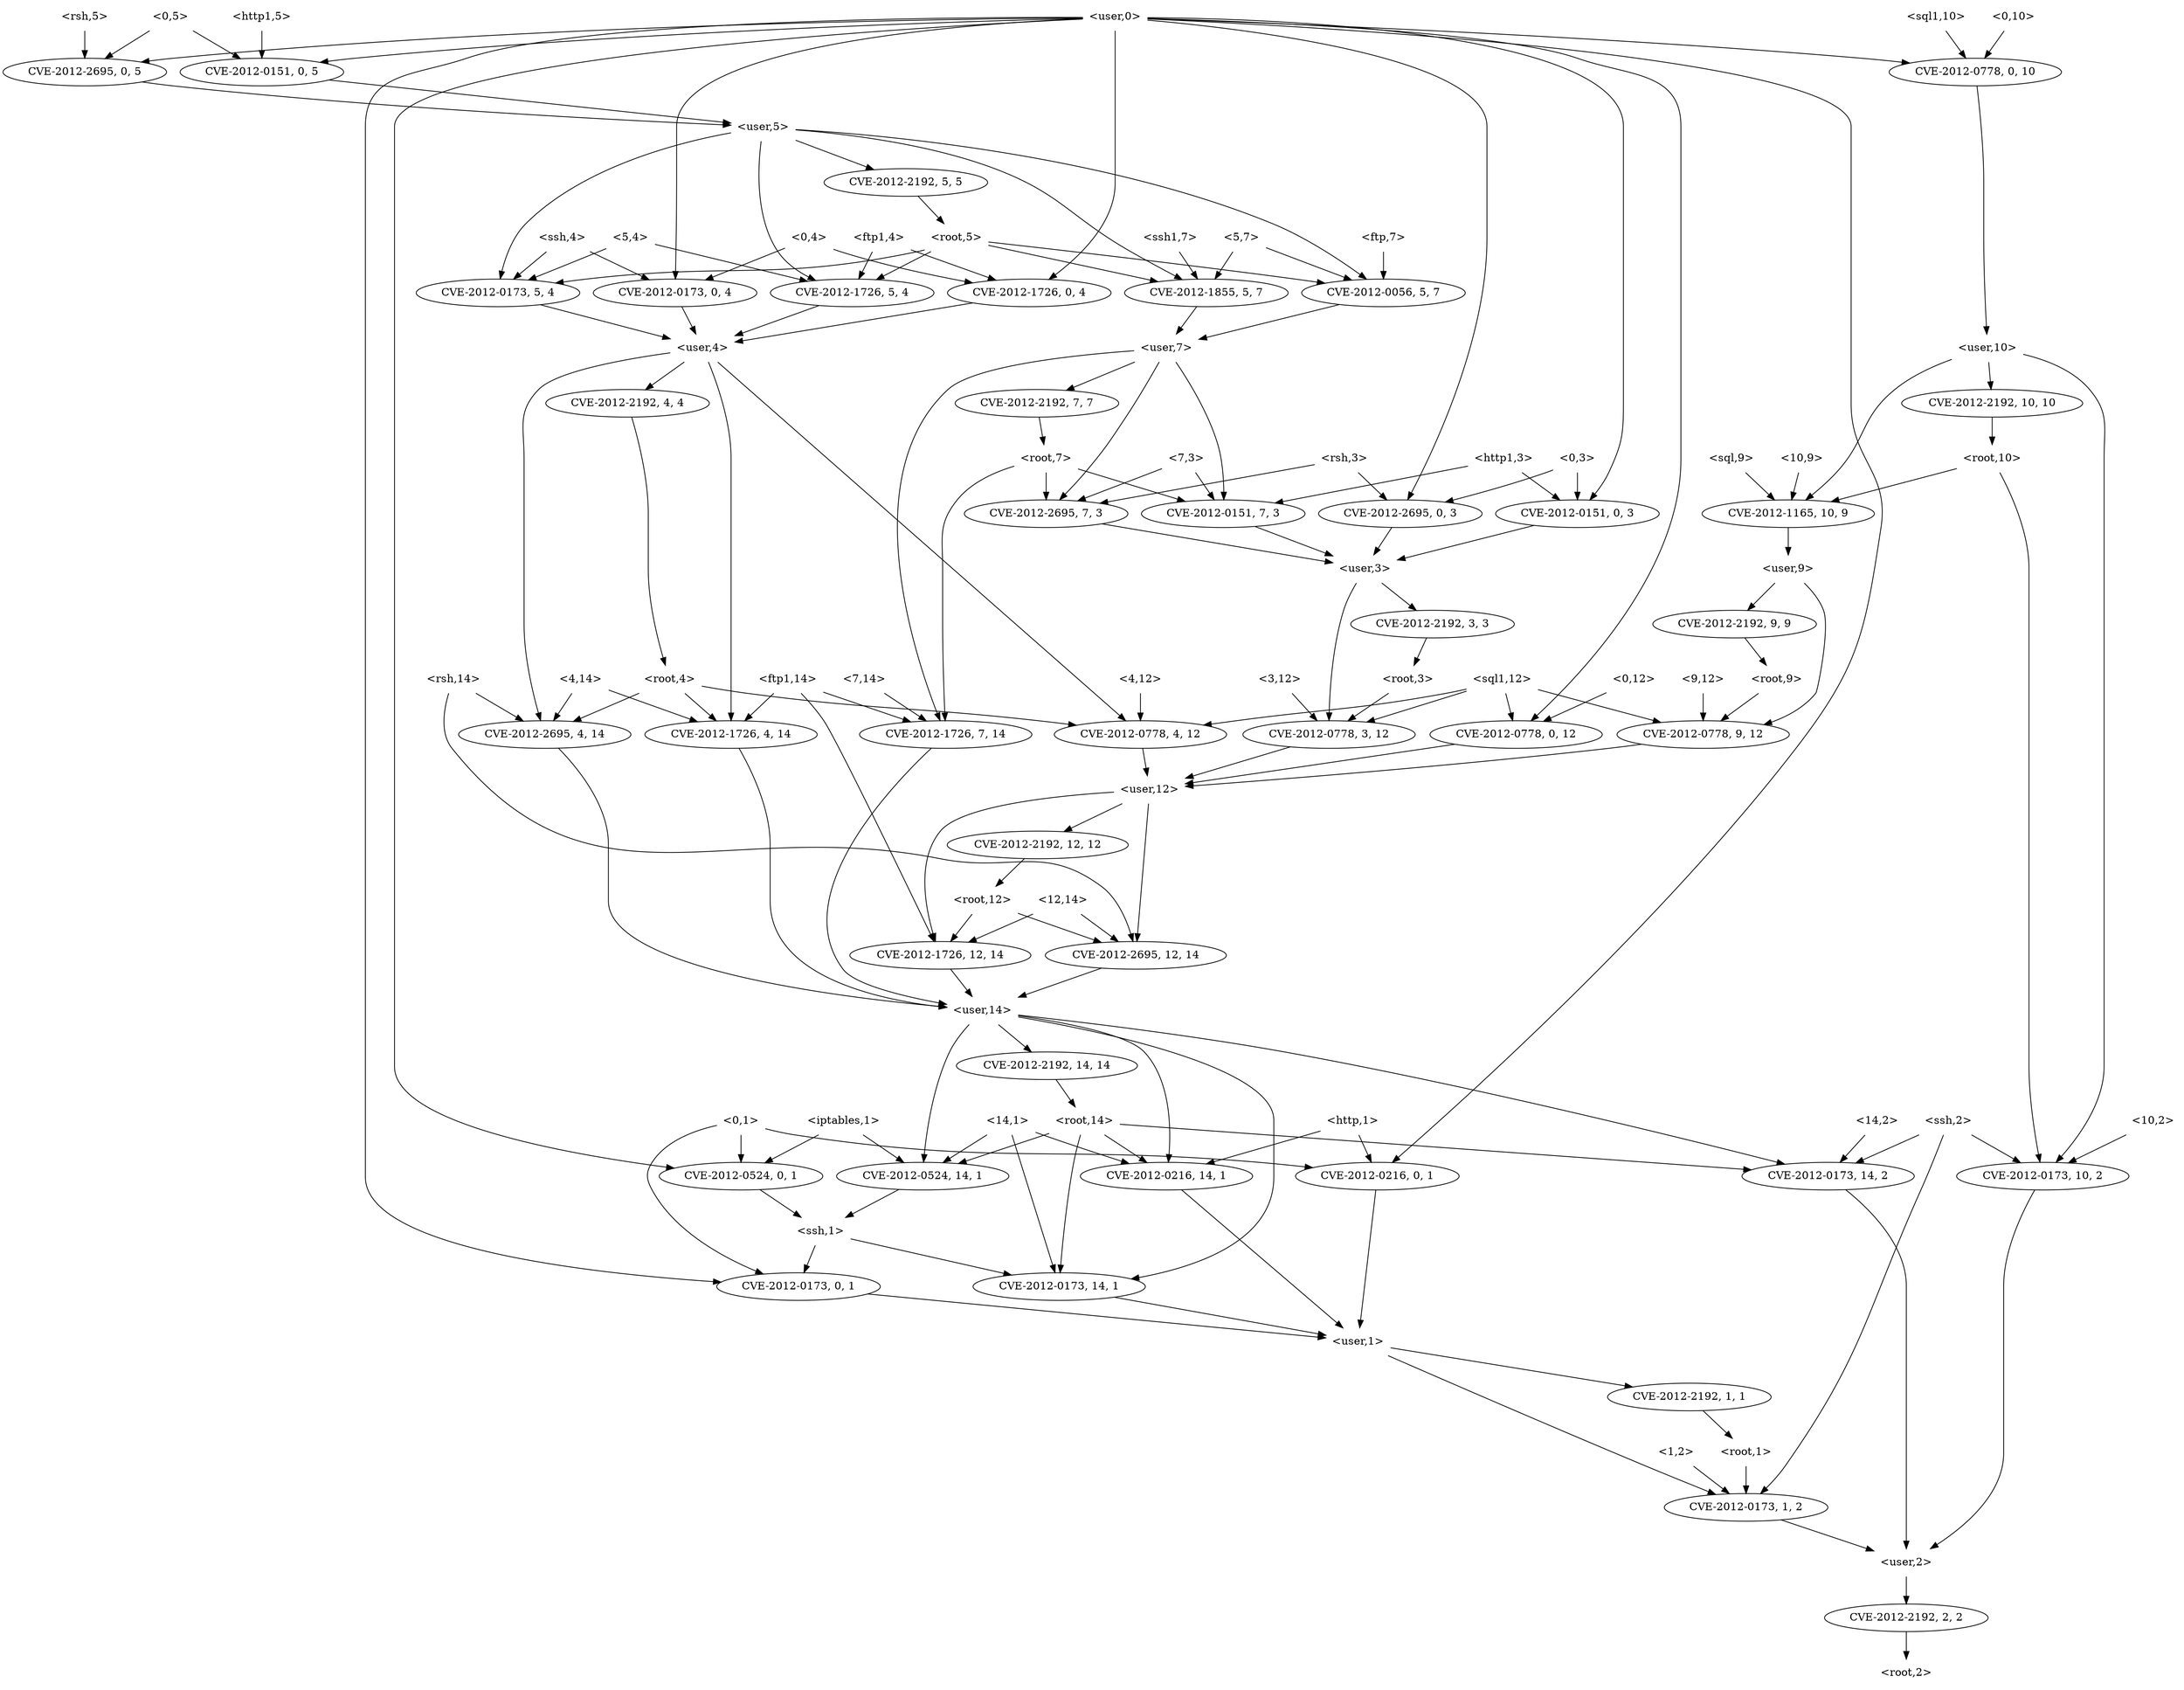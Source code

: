 strict digraph {
	graph [bb="0,0,2014,2196"];
	node [label="\N"];
	"<v_sql1,9,12>"	 [height=0.5,
		label=<CVE-2012-0778, 9, 12>,
		pos="1626,1242",
		width=2.5686];
	"<user,12>"	 [height=0.5,
		pos="1069,1170",
		shape=plaintext,
		width=1.0069];
	"<v_sql1,9,12>" -> "<user,12>"	 [pos="e,1105.3,1174.6 1559.3,1229.5 1547.2,1227.6 1534.8,1225.7 1523,1224 1374.4,1203.1 1197.5,1184.1 1115.3,1175.7"];
	"<v_root,12,12>"	 [height=0.5,
		label=<CVE-2012-2192, 12, 12>,
		pos="944,1098",
		width=2.7013];
	"<user,12>" -> "<v_root,12,12>"	 [pos="e,972.97,1115.2 1038.4,1151.9 1021.4,1142.4 1000.1,1130.4 982.09,1120.3"];
	"<v_ftp1,12,14>"	 [height=0.5,
		label=<CVE-2012-1726, 12, 14>,
		pos="809,954",
		width=2.7013];
	"<user,12>" -> "<v_ftp1,12,14>"	 [pos="e,806.23,972.1 1032.4,1165.1 974.58,1158.3 865.76,1142.2 838,1116 801.68,1081.7 801.57,1018.6 805.06,982.41"];
	"<v_rsh,12,14>"	 [height=0.5,
		label=<CVE-2012-2695, 12, 14>,
		pos="1022,954",
		width=2.7013];
	"<user,12>" -> "<v_rsh,12,14>"	 [pos="e,1026,972.38 1065.4,1151.9 1061.6,1134 1055.5,1105 1050,1080 1042.6,1046.4 1033.9,1007.7 1028.2,982.35"];
	"<sql,9>"	 [height=0.5,
		pos="1546,1602",
		shape=plaintext,
		width=0.8125];
	"<v_sql,10,9>"	 [height=0.5,
		label=<CVE-2012-1165, 10, 9>,
		pos="1669,1530",
		width=2.5686];
	"<sql,9>" -> "<v_sql,10,9>"	 [pos="e,1640.6,1547.1 1575.5,1584.2 1592.3,1574.7 1613.6,1562.6 1631.6,1552.3"];
	"<user,9>"	 [height=0.5,
		pos="1669,1458",
		shape=plaintext,
		width=0.91667];
	"<v_sql,10,9>" -> "<user,9>"	 [pos="e,1669,1476.1 1669,1511.7 1669,1504 1669,1494.7 1669,1486.1"];
	"<v_root,3,3>"	 [height=0.5,
		label=<CVE-2012-2192, 3, 3>,
		pos="1296,1386",
		width=2.4499];
	"<root,3>"	 [height=0.5,
		pos="1296,1314",
		shape=plaintext,
		width=0.89583];
	"<v_root,3,3>" -> "<root,3>"	 [pos="e,1296,1332.1 1296,1367.7 1296,1360 1296,1350.7 1296,1342.1"];
	"<v_sql1,3,12>"	 [height=0.5,
		label=<CVE-2012-0778, 3, 12>,
		pos="1218,1242",
		width=2.5686];
	"<root,3>" -> "<v_sql1,3,12>"	 [pos="e,1236.8,1259.9 1276.7,1295.7 1267,1287 1255.1,1276.3 1244.5,1266.8"];
	"<root,1>"	 [height=0.5,
		pos="1067,306",
		shape=plaintext,
		width=0.89583];
	"<v_ssh,1,2>"	 [height=0.5,
		label=<CVE-2012-0173, 1, 2>,
		pos="1067,234",
		width=2.4499];
	"<root,1>" -> "<v_ssh,1,2>"	 [pos="e,1067,252.1 1067,287.7 1067,279.98 1067,270.71 1067,262.11"];
	"<user,2>"	 [height=0.5,
		pos="1228,162",
		shape=plaintext,
		width=0.91667];
	"<v_ssh,1,2>" -> "<user,2>"	 [pos="e,1194.8,177.42 1102.7,217.46 1127.2,206.81 1159.9,192.63 1185.7,181.41"];
	"<user,9>" -> "<v_sql1,9,12>"	 [pos="e,1629.5,1260.2 1665.6,1439.8 1658.1,1402.8 1640.4,1314.8 1631.4,1270.1"];
	"<v_root,9,9>"	 [height=0.5,
		label=<CVE-2012-2192, 9, 9>,
		pos="1769,1386",
		width=2.4499];
	"<user,9>" -> "<v_root,9,9>"	 [pos="e,1745.5,1403.5 1693.5,1439.9 1706.6,1430.7 1722.9,1419.3 1737,1409.4"];
	"<root,9>"	 [height=0.5,
		pos="1742,1314",
		shape=plaintext,
		width=0.89583];
	"<v_root,9,9>" -> "<root,9>"	 [pos="e,1748.6,1332.1 1762.3,1367.7 1759.3,1359.8 1755.6,1350.3 1752.2,1341.5"];
	"<v_sql1,4,12>"	 [height=0.5,
		label=<CVE-2012-0778, 4, 12>,
		pos="1014,1242",
		width=2.5686];
	"<v_sql1,4,12>" -> "<user,12>"	 [pos="e,1055.4,1188.3 1027.3,1224.1 1033.8,1215.8 1041.8,1205.6 1049.1,1196.4"];
	"<v_root,2,2>"	 [height=0.5,
		label=<CVE-2012-2192, 2, 2>,
		pos="1228,90",
		width=2.4499];
	"<user,2>" -> "<v_root,2,2>"	 [pos="e,1228,108.1 1228,143.7 1228,135.98 1228,126.71 1228,118.11"];
	"<root,9>" -> "<v_sql1,9,12>"	 [pos="e,1652.9,1259.2 1713.6,1295.9 1698,1286.5 1678.5,1274.7 1661.8,1264.6"];
	"<user,1>"	 [height=0.5,
		pos="777,450",
		shape=plaintext,
		width=0.91667];
	"<user,1>" -> "<v_ssh,1,2>"	 [pos="e,1026.9,250.1 792.32,431.87 821.27,400.26 887.02,331.99 953,288 973,274.67 996.89,262.99 1017.6,254.02"];
	"<v_root,1,1>"	 [height=0.5,
		label=<CVE-2012-2192, 1, 1>,
		pos="1022,378",
		width=2.4499];
	"<user,1>" -> "<v_root,1,1>"	 [pos="e,973.02,392.99 810.04,439.56 849.27,428.35 915.4,409.46 963.38,395.75"];
	"<v_root,1,1>" -> "<root,1>"	 [pos="e,1055.9,324.28 1032.9,360.05 1038.1,351.92 1044.5,342 1050.3,332.94"];
	"<http1,3>"	 [height=0.5,
		pos="1090,1602",
		shape=plaintext,
		width=0.97917];
	"<v_http1,0,3>"	 [height=0.5,
		label=<CVE-2012-0151, 0, 3>,
		pos="947,1530",
		width=2.4499];
	"<http1,3>" -> "<v_http1,0,3>"	 [pos="e,979.66,1547 1055,1583.9 1035,1574.1 1009.7,1561.7 988.7,1551.4"];
	"<v_http1,7,3>"	 [height=0.5,
		label=<CVE-2012-0151, 7, 3>,
		pos="1142,1530",
		width=2.4499];
	"<http1,3>" -> "<v_http1,7,3>"	 [pos="e,1129.3,1548.1 1102.9,1583.7 1109,1575.4 1116.5,1565.3 1123.3,1556.1"];
	"<user,3>"	 [height=0.5,
		pos="1142,1458",
		shape=plaintext,
		width=0.91667];
	"<v_http1,0,3>" -> "<user,3>"	 [pos="e,1109,1470.9 988.83,1514 1021.4,1502.3 1066.4,1486.1 1099.2,1474.4"];
	"<v_http1,7,3>" -> "<user,3>"	 [pos="e,1142,1476.1 1142,1511.7 1142,1504 1142,1494.7 1142,1486.1"];
	"<root,14>"	 [height=0.5,
		pos="823,738",
		shape=plaintext,
		width=1];
	"<v_ssh,14,2>"	 [height=0.5,
		label=<CVE-2012-0173, 14, 2>,
		pos="1069,666",
		width=2.5686];
	"<root,14>" -> "<v_ssh,14,2>"	 [pos="e,1018.8,681.29 859.03,726.75 898.41,715.54 962.12,697.41 1009,684.06"];
	"<v_iptables,14,1>"	 [height=0.5,
		label=<CVE-2012-0524, 14, 1>,
		pos="547,666",
		width=2.5686];
	"<root,14>" -> "<v_iptables,14,1>"	 [pos="e,600.88,680.67 786.92,727.85 742.28,716.53 665.5,697.05 610.82,683.19"];
	"<v_http,14,1>"	 [height=0.5,
		label=<CVE-2012-0216, 14, 1>,
		pos="751,666",
		width=2.5686];
	"<root,14>" -> "<v_http,14,1>"	 [pos="e,768.34,683.86 805.2,719.7 796.33,711.07 785.46,700.5 775.78,691.1"];
	"<v_ssh,14,1>"	 [height=0.5,
		label=<CVE-2012-0173, 14, 1>,
		pos="872,522",
		width=2.5686];
	"<root,14>" -> "<v_ssh,14,1>"	 [pos="e,878.97,540.43 853.3,719.8 865.88,710.9 879.12,698.77 886,684 906.28,640.43 893.16,583.09 882.25,549.91"];
	"<v_ssh,14,2>" -> "<user,2>"	 [pos="e,1228,180.05 1109.1,649.73 1156.2,628.88 1228,586.66 1228,523 1228,523 1228,523 1228,305 1228,265 1228,218.65 1228,190.08"];
	"<ssh,1>"	 [height=0.5,
		pos="468,594",
		shape=plaintext,
		width=0.84028];
	"<v_iptables,14,1>" -> "<ssh,1>"	 [pos="e,487.22,612.03 527.88,648.05 517.95,639.26 505.67,628.38 494.82,618.76"];
	"<v_http,14,1>" -> "<user,1>"	 [pos="e,774.67,468.18 752.97,647.6 756.34,618.06 763.47,556.23 770,504 771.05,495.58 772.25,486.42 773.35,478.11"];
	"<v_ssh,14,1>" -> "<user,1>"	 [pos="e,800.34,468.2 849.49,504.41 837.22,495.37 821.84,484.04 808.41,474.14"];
	"<ssh1,7>"	 [height=0.5,
		pos="1374,1890",
		shape=plaintext,
		width=0.94444];
	"<v_ssh1,5,7>"	 [height=0.5,
		label=<CVE-2012-1855, 5, 7>,
		pos="1372,1818",
		width=2.4499];
	"<ssh1,7>" -> "<v_ssh1,5,7>"	 [pos="e,1372.5,1836.1 1373.5,1871.7 1373.3,1864 1373,1854.7 1372.8,1846.1"];
	"<user,7>"	 [height=0.5,
		pos="1222,1746",
		shape=plaintext,
		width=0.91667];
	"<v_ssh1,5,7>" -> "<user,7>"	 [pos="e,1255,1762.4 1338.3,1801.3 1316.5,1791.1 1287.8,1777.7 1264.4,1766.8"];
	"<4,12>"	 [height=0.5,
		pos="1014,1314",
		shape=plaintext,
		width=0.78472];
	"<4,12>" -> "<v_sql1,4,12>"	 [pos="e,1014,1260.1 1014,1295.7 1014,1288 1014,1278.7 1014,1270.1"];
	"<rsh,3>"	 [height=0.5,
		pos="968,1602",
		shape=plaintext,
		width=0.81944];
	"<v_rsh,7,3>"	 [height=0.5,
		label=<CVE-2012-2695, 7, 3>,
		pos="1337,1530",
		width=2.4499];
	"<rsh,3>" -> "<v_rsh,7,3>"	 [pos="e,1272.6,1542.4 997.56,1594.2 1011.9,1591 1029.3,1587.2 1045,1584 1085.6,1575.8 1190.3,1557 1262.6,1544.2"];
	"<v_rsh,0,3>"	 [height=0.5,
		label=<CVE-2012-2695, 0, 3>,
		pos="752,1530",
		width=2.4499];
	"<rsh,3>" -> "<v_rsh,0,3>"	 [pos="e,803.66,1544.7 938.34,1587.6 935.21,1586.4 932.05,1585.1 929,1584 891.17,1570.1 847.85,1557.1 813.54,1547.5"];
	"<v_rsh,7,3>" -> "<user,3>"	 [pos="e,1175,1470.9 1295.2,1514 1262.6,1502.3 1217.6,1486.1 1184.8,1474.4"];
	"<v_rsh,0,3>" -> "<user,3>"	 [pos="e,1108.6,1465 815.96,1517.5 895.72,1503.2 1029.9,1479.1 1098.6,1466.8"];
	"<sql1,10>"	 [height=0.5,
		pos="1593,2178",
		shape=plaintext,
		width=1.0069];
	"<v_sql1,0,10>"	 [height=0.5,
		label=<CVE-2012-0778, 0, 10>,
		pos="1635,2106",
		width=2.5686];
	"<sql1,10>" -> "<v_sql1,0,10>"	 [pos="e,1624.7,2124.1 1603.4,2159.7 1608.3,2151.6 1614.2,2141.7 1619.6,2132.7"];
	"<user,10>"	 [height=0.5,
		pos="1741,1746",
		shape=plaintext,
		width=1.0069];
	"<v_sql1,0,10>" -> "<user,10>"	 [pos="e,1736.3,1764.3 1653,2088.1 1677.4,2063.2 1718,2014.1 1718,1963 1718,1963 1718,1963 1718,1889 1718,1848.7 1727.1,1802.8 1733.9,1774.3"];
	"<v_root,5,5>"	 [height=0.5,
		label=<CVE-2012-2192, 5, 5>,
		pos="1142,1962",
		width=2.4499];
	"<root,5>"	 [height=0.5,
		pos="1098,1890",
		shape=plaintext,
		width=0.89583];
	"<v_root,5,5>" -> "<root,5>"	 [pos="e,1108.9,1908.3 1131.3,1944.1 1126.2,1935.9 1120,1926 1114.3,1916.9"];
	"<root,5>" -> "<v_ssh1,5,7>"	 [pos="e,1307.9,1830.5 1130.5,1874.9 1133.3,1873.9 1136.2,1872.9 1139,1872 1191.3,1855.3 1251.8,1841.7 1298,1832.5"];
	"<v_ftp1,5,4>"	 [height=0.5,
		label=<CVE-2012-1726, 5, 4>,
		pos="677,1818",
		width=2.4499];
	"<root,5>" -> "<v_ftp1,5,4>"	 [pos="e,741.56,1830.3 1065.4,1883.8 1007.2,1874.4 881.18,1853.9 775,1836 767.4,1834.7 759.47,1833.4 751.55,1832"];
	"<v_ftp,5,7>"	 [height=0.5,
		label=<CVE-2012-0056, 5, 7>,
		pos="1177,1818",
		width=2.4499];
	"<root,5>" -> "<v_ftp,5,7>"	 [pos="e,1158.2,1835.6 1117.5,1871.7 1127.5,1862.8 1139.8,1851.9 1150.7,1842.3"];
	"<v_ssh,5,4>"	 [height=0.5,
		label=<CVE-2012-0173, 5, 4>,
		pos="872,1818",
		width=2.4499];
	"<root,5>" -> "<v_ssh,5,4>"	 [pos="e,918.44,1833.4 1065.6,1879 1029.8,1867.9 971.55,1849.8 928.27,1836.4"];
	"<5,4>"	 [height=0.5,
		pos="842,1890",
		shape=plaintext,
		width=0.75];
	"<5,4>" -> "<v_ftp1,5,4>"	 [pos="e,713.56,1834.5 814.75,1877.4 789.81,1866.9 752.4,1851 722.85,1838.5"];
	"<5,4>" -> "<v_ssh,5,4>"	 [pos="e,864.67,1836.1 849.42,1871.7 852.79,1863.8 856.87,1854.3 860.62,1845.5"];
	"<user,4>"	 [height=0.5,
		pos="506,1746",
		shape=plaintext,
		width=0.91667];
	"<v_ftp1,5,4>" -> "<user,4>"	 [pos="e,539.11,1760.6 639.47,1801.6 612.65,1790.7 576.51,1775.9 548.61,1764.4"];
	"<v_ssh,5,4>" -> "<user,4>"	 [pos="e,539.28,1753.4 809.91,1805.1 735.77,1790.9 613.69,1767.6 549.13,1755.2"];
	"<user,10>" -> "<v_sql,10,9>"	 [pos="e,1669.3,1548.3 1723.4,1727.9 1714.4,1718.2 1704.1,1705.4 1698,1692 1677.9,1648.2 1671.7,1591.6 1669.8,1558.6"];
	"<v_ssh,10,2>"	 [height=0.5,
		label=<CVE-2012-0173, 10, 2>,
		pos="1885,666",
		width=2.5686];
	"<user,10>" -> "<v_ssh,10,2>"	 [pos="e,1893.9,683.96 1777.3,1743.9 1815.9,1740.6 1875.9,1729.4 1910,1692 1937.2,1662.1 1929,1643.4 1929,1603 1929,1603 1929,1603 1929\
,809 1929,766.98 1911.2,720.98 1898.2,693.05"];
	"<v_root,10,10>"	 [height=0.5,
		label=<CVE-2012-2192, 10, 10>,
		pos="1804,1674",
		width=2.7013];
	"<user,10>" -> "<v_root,10,10>"	 [pos="e,1788.6,1692.1 1756.6,1727.7 1764.2,1719.2 1773.5,1708.9 1781.9,1699.6"];
	"<v_ssh,10,2>" -> "<user,2>"	 [pos="e,1261,168.77 1798.1,659.82 1709.8,649.3 1586,617.68 1586,523 1586,523 1586,523 1586,305 1586,237.91 1366,188.74 1270.9,170.63"];
	"<root,10>"	 [height=0.5,
		pos="1804,1602",
		shape=plaintext,
		width=1];
	"<v_root,10,10>" -> "<root,10>"	 [pos="e,1804,1620.1 1804,1655.7 1804,1648 1804,1638.7 1804,1630.1"];
	"<root,2>"	 [height=0.5,
		pos="1228,18",
		shape=plaintext,
		width=0.89583];
	"<user,0>"	 [height=0.5,
		pos="950,2178",
		shape=plaintext,
		width=0.91667];
	"<v_ssh,0,4>"	 [height=0.5,
		label=<CVE-2012-0173, 0, 4>,
		pos="482,1818",
		width=2.4499];
	"<user,0>" -> "<v_ssh,0,4>"	 [pos="e,494.02,1836 916.8,2172.8 819.19,2159.5 540,2114.6 540,2035 540,2035 540,2035 540,1961 540,1917.7 516.6,1872.1 499.52,1844.6"];
	"<v_sql1,0,12>"	 [height=0.5,
		label=<CVE-2012-0778, 0, 12>,
		pos="1422,1242",
		width=2.5686];
	"<user,0>" -> "<v_sql1,0,12>"	 [pos="e,1428.9,1260.4 978.3,2159.8 1011.7,2140.2 1069.2,2108.2 1122,2088 1181.6,2065.2 1202.1,2076.6 1261,2052 1318.8,2027.9 1335.8,2022.2\
 1382,1980 1465.9,1903.2 1488,1860.8 1488,1747 1488,1747 1488,1747 1488,1673 1488,1504.1 1478,1460.6 1440,1296 1438,1287.4 1435.2\
,1278.2 1432.3,1269.9"];
	"<v_http1,0,5>"	 [height=0.5,
		label=<CVE-2012-0151, 0, 5>,
		pos="1414,2106",
		width=2.4499];
	"<user,0>" -> "<v_http1,0,5>"	 [pos="e,1349.7,2118.4 983.35,2172.5 1047.7,2163.7 1193.6,2143.5 1316,2124 1323.7,2122.8 1331.7,2121.5 1339.7,2120.1"];
	"<v_ftp1,0,4>"	 [height=0.5,
		label=<CVE-2012-1726, 0, 4>,
		pos="287,1818",
		width=2.4499];
	"<user,0>" -> "<v_ftp1,0,4>"	 [pos="e,294.08,1836.2 916.68,2176.7 786.85,2174.5 322,2158.1 322,2035 322,2035 322,2035 322,1961 322,1919.8 307.97,1873.9 297.67,1845.7"];
	"<v_iptables,0,1>"	 [height=0.5,
		label=<CVE-2012-0524, 0, 1>,
		pos="348,666",
		width=2.4499];
	"<user,0>" -> "<v_iptables,0,1>"	 [pos="e,301.96,681.46 916.64,2175.5 808.43,2170.4 468.03,2152.5 362,2124 271.57,2099.7 171,2128.7 171,2035 171,2035 171,2035 171,809 171\
,745.77 240.58,706 292.49,685.14"];
	"<v_rsh,0,5>"	 [height=0.5,
		label=<CVE-2012-2695, 0, 5>,
		pos="1219,2106",
		width=2.4499];
	"<user,0>" -> "<v_rsh,0,5>"	 [pos="e,1166.9,2120.6 983.25,2168.3 1026.5,2157.1 1103,2137.2 1157.1,2123.1"];
	"<user,0>" -> "<v_sql1,0,10>"	 [pos="e,1562.9,2117.4 983.25,2174.4 1070.1,2167.3 1311.1,2147.1 1511,2124 1524.5,2122.4 1538.9,2120.6 1552.9,2118.8"];
	"<user,0>" -> "<v_http1,0,3>"	 [pos="e,971.59,1547.4 966.49,2159.8 988.84,2134.5 1026,2085.1 1026,2035 1026,2035 1026,2035 1026,1673 1026,1632.5 1026.5,1619 1006,1584\
 999.3,1572.6 989.3,1562.2 979.42,1553.8"];
	"<v_http,0,1>"	 [height=0.5,
		label=<CVE-2012-0216, 0, 1>,
		pos="116,666",
		width=2.4499];
	"<user,0>" -> "<v_http,0,1>"	 [pos="e,99.458,683.73 916.8,2177.3 763.57,2178.2 129.32,2178.8 62,2124 30.235,2098.1 38,2076 38,2035 38,2035 38,2035 38,809 38,763.12 \
69.671,718.05 92.65,691.39"];
	"<user,0>" -> "<v_rsh,0,3>"	 [pos="e,772.87,1547.7 950,2160 950,2133.3 950,2080.1 950,2035 950,2035 950,2035 950,1961 950,1888.9 992.99,1867.9 969,1800 931.15,1692.8\
 830.48,1596.9 780.69,1554.4"];
	"<v_ssh,0,1>"	 [height=0.5,
		label=<CVE-2012-0173, 0, 1>,
		pos="311,522",
		width=2.4499];
	"<user,0>" -> "<v_ssh,0,1>"	 [pos="e,225.19,526.53 916.71,2177.3 788.19,2177.9 324.76,2176.4 189,2124 129.36,2101 76,2098.9 76,2035 76,2035 76,2035 76,1169 76,1068.1\
 0,1055.9 0,955 0,955 0,955 0,665 0,569.17 123.69,537.74 215.06,527.59"];
	"<v_ssh,0,4>" -> "<user,4>"	 [pos="e,500.14,1764.1 487.93,1799.7 490.61,1791.9 493.83,1782.5 496.8,1773.8"];
	"<v_sql1,0,12>" -> "<user,12>"	 [pos="e,1105.3,1178.2 1359.7,1228.6 1289.8,1214.8 1177.9,1192.6 1115.3,1180.2"];
	"<user,5>"	 [height=0.5,
		pos="1219,2034",
		shape=plaintext,
		width=0.91667];
	"<v_http1,0,5>" -> "<user,5>"	 [pos="e,1252,2046.9 1372.2,2090 1339.6,2078.3 1294.6,2062.1 1261.8,2050.4"];
	"<v_ftp1,0,4>" -> "<user,4>"	 [pos="e,472.81,1757.6 332.38,1802.5 370.79,1790.2 425.46,1772.7 463.14,1760.7"];
	"<v_iptables,0,1>" -> "<ssh,1>"	 [pos="e,438.64,612.12 375.83,648.76 391.87,639.41 412.26,627.52 429.78,617.29"];
	"<v_rsh,0,5>" -> "<user,5>"	 [pos="e,1219,2052.1 1219,2087.7 1219,2080 1219,2070.7 1219,2062.1"];
	"<v_http,0,1>" -> "<user,1>"	 [pos="e,743.75,452.4 120.75,647.96 131.21,613.93 159.76,537.92 214,504 257.72,476.65 608.97,458.49 733.46,452.86"];
	"<v_ssh,0,1>" -> "<user,1>"	 [pos="e,743.96,455.96 379.76,510.67 477.16,496.04 652.48,469.7 733.62,457.52"];
	"<root,12>"	 [height=0.5,
		pos="944,1026",
		shape=plaintext,
		width=1];
	"<root,12>" -> "<v_ftp1,12,14>"	 [pos="e,840.29,971.23 910.98,1007.9 892.38,998.23 869,986.11 849.33,975.91"];
	"<root,12>" -> "<v_rsh,12,14>"	 [pos="e,1003.2,971.86 963.28,1007.7 972.99,998.99 984.91,988.29 995.46,978.82"];
	"<user,14>"	 [height=0.5,
		pos="757,882",
		shape=plaintext,
		width=1.0069];
	"<v_ftp1,12,14>" -> "<user,14>"	 [pos="e,769.83,900.28 796.41,936.05 790.24,927.75 782.69,917.58 775.85,908.38"];
	"<v_rsh,12,14>" -> "<user,14>"	 [pos="e,793.63,892.67 968.69,938.92 920.25,926.12 849.51,907.44 803.37,895.25"];
	"<0,10>"	 [height=0.5,
		pos="1676,2178",
		shape=plaintext,
		width=0.78472];
	"<0,10>" -> "<v_sql1,0,10>"	 [pos="e,1645,2124.1 1665.9,2159.7 1661.1,2151.6 1655.4,2141.9 1650.2,2133"];
	"<ssh,1>" -> "<v_ssh,14,1>"	 [pos="e,805.4,534.54 498.37,587.74 560.89,576.91 705.67,551.82 795.53,536.25"];
	"<ssh,1>" -> "<v_ssh,0,1>"	 [pos="e,346.11,538.65 437.73,579.5 414.4,569.1 381.78,554.56 355.49,542.83"];
	"<v_root,12,12>" -> "<root,12>"	 [pos="e,944,1044.1 944,1079.7 944,1072 944,1062.7 944,1054.1"];
	"<user,14>" -> "<v_ssh,14,2>"	 [pos="e,1056.4,684.02 793.35,879.53 837.18,876.09 911.27,864.81 962,828 1008.1,794.55 999.06,767.16 1031,720 1037.2,710.86 1044.2,700.99\
 1050.5,692.28"];
	"<user,14>" -> "<v_iptables,14,1>"	 [pos="e,555.62,684.2 731.11,863.97 698.63,841.75 642.4,800.45 603,756 585.91,736.72 570.64,711.64 560.38,693.02"];
	"<user,14>" -> "<v_http,14,1>"	 [pos="e,741.47,684.26 739.27,863.6 730.76,854 721.47,841.34 717,828 701.54,781.85 721.72,725.82 736.94,693.5"];
	"<user,14>" -> "<v_ssh,14,1>"	 [pos="e,888.12,539.81 793.56,880.09 832.8,877.06 894.19,866.03 929,828 956.31,798.16 948,779.45 948,739 948,739 948,739 948,665 948,619.39\
 917.14,574.25 894.75,547.5"];
	"<v_root,14,14>"	 [height=0.5,
		label=<CVE-2012-2192, 14, 14>,
		pos="823,810",
		width=2.7013];
	"<user,14>" -> "<v_root,14,14>"	 [pos="e,806.87,828.1 773.31,863.7 781.31,855.22 791.07,844.86 799.82,835.58"];
	"<v_sql1,3,12>" -> "<user,12>"	 [pos="e,1105.3,1188 1184.2,1225.1 1163.6,1215.4 1137,1203 1114.6,1192.4"];
	"<0,1>"	 [height=0.5,
		pos="116,738",
		shape=plaintext,
		width=0.75];
	"<0,1>" -> "<v_http,0,1>"	 [pos="e,116,684.1 116,719.7 116,711.98 116,702.71 116,694.11"];
	"<0,1>" -> "<v_iptables,0,1>"	 [pos="e,293.53,680.22 143.17,725.19 147.75,723.36 152.48,721.56 157,720 198.66,705.64 246.44,692.39 283.78,682.72"];
	"<0,1>" -> "<v_ssh,0,1>"	 [pos="e,304.21,540.02 143.41,724.02 168.09,711.98 202.1,694.4 213,684 254.37,644.52 284.92,583.92 300.15,549.43"];
	"<http,1>"	 [height=0.5,
		pos="473,738",
		shape=plaintext,
		width=0.89583];
	"<http,1>" -> "<v_http,0,1>"	 [pos="e,187.52,676.63 440.69,725.86 433.9,723.74 426.76,721.66 420,720 345.47,701.64 259.14,687.23 197.57,678.1"];
	"<http,1>" -> "<v_http,14,1>"	 [pos="e,696.85,680.63 505.43,728.83 549.75,717.67 630.19,697.42 686.91,683.14"];
	"<v_ftp1,7,14>"	 [height=0.5,
		label=<CVE-2012-1726, 7, 14>,
		pos="810,1242",
		width=2.5686];
	"<v_ftp1,7,14>" -> "<user,14>"	 [pos="e,734.17,900.05 780.46,1224.9 743.22,1202.1 684,1156.8 684,1099 684,1099 684,1099 684,1025 684,984.55 683.52,971.45 703,936 708.92\
,925.23 717.73,915.25 726.52,906.92"];
	"<5,7>"	 [height=0.5,
		pos="1295,1890",
		shape=plaintext,
		width=0.75];
	"<5,7>" -> "<v_ssh1,5,7>"	 [pos="e,1353.7,1835.6 1314,1871.7 1323.7,1862.9 1335.6,1852.1 1346,1842.6"];
	"<5,7>" -> "<v_ftp,5,7>"	 [pos="e,1204.4,1835.2 1267.9,1872.9 1251.7,1863.3 1230.9,1851 1213.2,1840.5"];
	"<v_ftp,5,7>" -> "<user,7>"	 [pos="e,1210.9,1764.3 1187.9,1800.1 1193.1,1791.9 1199.5,1782 1205.3,1772.9"];
	"<14,2>"	 [height=0.5,
		pos="1069,738",
		shape=plaintext,
		width=0.78472];
	"<14,2>" -> "<v_ssh,14,2>"	 [pos="e,1069,684.1 1069,719.7 1069,711.98 1069,702.71 1069,694.11"];
	"<iptables,1>"	 [height=0.5,
		pos="368,738",
		shape=plaintext,
		width=1.1944];
	"<iptables,1>" -> "<v_iptables,0,1>"	 [pos="e,352.89,684.1 363.06,719.7 360.83,711.9 358.15,702.51 355.67,693.83"];
	"<iptables,1>" -> "<v_iptables,14,1>"	 [pos="e,507.73,682.36 411.33,720.05 437.62,709.78 471.22,696.64 498.41,686"];
	"<user,3>" -> "<v_sql1,3,12>"	 [pos="e,1202.7,1260 1143.6,1439.8 1147,1409.5 1156.4,1345.3 1179,1296 1183.5,1286.2 1190,1276.4 1196.4,1268"];
	"<user,3>" -> "<v_root,3,3>"	 [pos="e,1261.7,1402.6 1175,1442 1197.7,1431.7 1228,1417.9 1252.6,1406.7"];
	"<7,14>"	 [height=0.5,
		pos="758,1314",
		shape=plaintext,
		width=0.78472];
	"<7,14>" -> "<v_ftp1,7,14>"	 [pos="e,797.29,1260.1 770.85,1295.7 777.03,1287.4 784.54,1277.3 791.32,1268.1"];
	"<v_root,14,14>" -> "<root,14>"	 [pos="e,823,756.1 823,791.7 823,783.98 823,774.71 823,766.11"];
	"<10,2>"	 [height=0.5,
		pos="1986,738",
		shape=plaintext,
		width=0.78472];
	"<10,2>" -> "<v_ssh,10,2>"	 [pos="e,1908.8,683.47 1961.3,719.88 1948,710.69 1931.6,699.26 1917.3,689.38"];
	"<user,7>" -> "<v_rsh,7,3>"	 [pos="e,1347.8,1548.3 1255.3,1743.3 1289.7,1739.6 1341.9,1727.9 1367,1692 1395.4,1651.3 1371.1,1591.2 1352.8,1557.1"];
	"<user,7>" -> "<v_ftp1,7,14>"	 [pos="e,809.59,1260.1 1188.8,1745.5 1087.6,1745.2 782.32,1728.5 655,1548 645.78,1534.9 649.81,1527.1 655,1512 687.89,1416.1 754.23,1424.8\
 795,1332 803.6,1312.4 807.29,1288.4 808.87,1270.3"];
	"<v_root,7,7>"	 [height=0.5,
		label=<CVE-2012-2192, 7, 7>,
		pos="1270,1674",
		width=2.4499];
	"<user,7>" -> "<v_root,7,7>"	 [pos="e,1258.3,1692.1 1233.9,1727.7 1239.5,1719.5 1246.4,1709.5 1252.6,1700.4"];
	"<user,7>" -> "<v_http1,7,3>"	 [pos="e,1142.3,1548.4 1201.4,1727.9 1191.4,1718.3 1179.9,1705.6 1173,1692 1151.2,1648.9 1144.7,1592.1 1142.8,1558.8"];
	"<9,12>"	 [height=0.5,
		pos="1596,1314",
		shape=plaintext,
		width=0.78472];
	"<9,12>" -> "<v_sql1,9,12>"	 [pos="e,1618.7,1260.1 1603.4,1295.7 1606.8,1287.8 1610.9,1278.3 1614.6,1269.5"];
	"<root,4>"	 [height=0.5,
		pos="455,1314",
		shape=plaintext,
		width=0.89583];
	"<root,4>" -> "<v_sql1,4,12>"	 [pos="e,947.61,1254.6 487.43,1306.1 504.25,1302.7 525.16,1298.7 544,1296 706.22,1272.6 748.5,1281.4 911,1260 919.62,1258.9 928.62,1257.6\
 937.56,1256.2"];
	"<v_ftp1,4,14>"	 [height=0.5,
		label=<CVE-2012-1726, 4, 14>,
		pos="321,1242",
		width=2.5686];
	"<root,4>" -> "<v_ftp1,4,14>"	 [pos="e,351.76,1259.1 422.56,1296.1 403.97,1286.3 380.5,1274.1 360.8,1263.8"];
	"<v_rsh,4,14>"	 [height=0.5,
		label=<CVE-2012-2695, 4, 14>,
		pos="525,1242",
		width=2.5686];
	"<root,4>" -> "<v_rsh,4,14>"	 [pos="e,507.9,1260.1 472.3,1295.7 480.86,1287.1 491.34,1276.7 500.7,1267.3"];
	"<v_ftp1,4,14>" -> "<user,14>"	 [pos="e,720.52,882.37 344.34,1224.4 375,1200.5 425,1153.2 425,1099 425,1099 425,1099 425,1025 425,902.31 619.03,884.22 710.43,882.5"];
	"<v_rsh,4,14>" -> "<user,14>"	 [pos="e,720.37,892.4 533.5,1224 545.77,1197.8 567,1145.8 567,1099 567,1099 567,1099 567,1025 567,953.52 654.35,913.69 710.6,895.45"];
	"<14,1>"	 [height=0.5,
		pos="641,738",
		shape=plaintext,
		width=0.78472];
	"<14,1>" -> "<v_http,14,1>"	 [pos="e,725.13,683.47 667.91,719.88 682.48,710.61 700.64,699.05 716.27,689.1"];
	"<14,1>" -> "<v_iptables,14,1>"	 [pos="e,569.32,683.62 617.76,719.7 605.63,710.66 590.64,699.5 577.58,689.77"];
	"<14,1>" -> "<v_ssh,14,1>"	 [pos="e,875.51,540.05 669.46,733.81 721.3,727.39 827.98,711.16 852,684 884.64,647.1 882.01,585.47 877.08,550.12"];
	"<ssh,4>"	 [height=0.5,
		pos="760,1890",
		shape=plaintext,
		width=0.84028];
	"<ssh,4>" -> "<v_ssh,0,4>"	 [pos="e,535.26,1832.4 729.72,1881.4 685.62,1870.3 602.71,1849.4 545.01,1834.9"];
	"<ssh,4>" -> "<v_ssh,5,4>"	 [pos="e,846.04,1835.2 787.4,1871.9 802.48,1862.5 821.34,1850.7 837.43,1840.6"];
	"<root,7>"	 [height=0.5,
		pos="1306,1602",
		shape=plaintext,
		width=0.89583];
	"<v_root,7,7>" -> "<root,7>"	 [pos="e,1297.1,1620.3 1278.7,1656.1 1282.9,1648 1287.9,1638.2 1292.5,1629.2"];
	"<root,7>" -> "<v_rsh,7,3>"	 [pos="e,1329.4,1548.1 1313.7,1583.7 1317.2,1575.7 1321.5,1566.1 1325.4,1557.3"];
	"<root,7>" -> "<v_ftp1,7,14>"	 [pos="e,837.98,1259.3 1338.3,1597.6 1368.8,1592.5 1412.8,1579.7 1434,1548 1442.9,1534.7 1443,1525.2 1434,1512 1403.2,1466.8 1025.6,1355\
 976,1332 930.56,1311 880.1,1283.3 846.87,1264.4"];
	"<root,7>" -> "<v_http1,7,3>"	 [pos="e,1178.3,1546.5 1273.6,1587.2 1249,1576.7 1215,1562.2 1187.7,1550.5"];
	"<v_root,2,2>" -> "<root,2>"	 [pos="e,1228,36.104 1228,71.697 1228,63.983 1228,54.712 1228,46.112"];
	"<10,9>"	 [height=0.5,
		pos="1622,1602",
		shape=plaintext,
		width=0.78472];
	"<10,9>" -> "<v_sql,10,9>"	 [pos="e,1657.5,1548.1 1633.6,1583.7 1639.1,1575.5 1645.8,1565.5 1651.9,1556.4"];
	"<user,4>" -> "<v_sql1,4,12>"	 [pos="e,991.49,1259.5 515.97,1727.7 543.52,1680.2 620.94,1548.7 655,1512 668.83,1497.1 898.98,1327.5 983.33,1265.5"];
	"<user,4>" -> "<v_ftp1,4,14>"	 [pos="e,315.33,1260.3 472.72,1738.8 412.81,1725.5 293,1688.3 293,1603 293,1603 293,1603 293,1385 293,1344.3 304.23,1298.2 312.46,1269.9"];
	"<user,4>" -> "<v_rsh,4,14>"	 [pos="e,525,1260 509.84,1727.6 515.4,1700.9 525,1648.3 525,1603 525,1603 525,1603 525,1385 525,1345 525,1298.7 525,1270.1"];
	"<v_root,4,4>"	 [height=0.5,
		label=<CVE-2012-2192, 4, 4>,
		pos="409,1458",
		width=2.4499];
	"<user,4>" -> "<v_root,4,4>"	 [pos="e,414.87,1476.3 500.22,1728 483.99,1680.1 437.85,1544.1 418.12,1485.9"];
	"<0,3>"	 [height=0.5,
		pos="893,1602",
		shape=plaintext,
		width=0.75];
	"<0,3>" -> "<v_http1,0,3>"	 [pos="e,933.81,1548.1 906.35,1583.7 912.76,1575.4 920.56,1565.3 927.61,1556.1"];
	"<0,3>" -> "<v_rsh,0,3>"	 [pos="e,784.04,1546.9 865.81,1587.5 845.18,1577.3 816.48,1563 793.06,1551.4"];
	"<root,10>" -> "<v_sql,10,9>"	 [pos="e,1699.8,1547 1771,1583.9 1752.2,1574.2 1728.7,1561.9 1708.9,1551.7"];
	"<root,10>" -> "<v_ssh,10,2>"	 [pos="e,1885,684.05 1821.6,1584 1845.4,1559 1885,1509.8 1885,1459 1885,1459 1885,1459 1885,809 1885,769 1885,722.65 1885,694.08"];
	"<rsh,14>"	 [height=0.5,
		pos="587,1314",
		shape=plaintext,
		width=0.92361];
	"<rsh,14>" -> "<v_rsh,4,14>"	 [pos="e,540.15,1260.1 571.67,1295.7 564.24,1287.3 555.18,1277.1 547.02,1267.9"];
	"<rsh,14>" -> "<v_rsh,12,14>"	 [pos="e,1020.4,972.09 600.12,1295.8 634.22,1252.3 730.52,1137.5 838,1080 898.84,1047.5 937.35,1089.7 989,1044 1006.8,1028.3 1015,1002 \
1018.8,982.12"];
	"<user,5>" -> "<v_ssh1,5,7>"	 [pos="e,1391.9,1836 1252,2023.3 1298.6,2007.6 1381.8,1971.9 1417,1908 1424.7,1894 1422.5,1887 1417,1872 1413.2,1861.5 1406.2,1851.7 1398.9\
,1843.4"];
	"<user,5>" -> "<v_ftp1,5,4>"	 [pos="e,680.68,1836.1 1185.9,2034 1099.1,2034.7 862.09,2025.2 720,1908 700.84,1892.2 689.6,1865.8 683.45,1845.9"];
	"<user,5>" -> "<v_ftp,5,7>"	 [pos="e,1191.9,1836.2 1227.3,2015.8 1231.7,2005.6 1236.7,1992.4 1239,1980 1241.9,1964.3 1241.5,1959.8 1239,1944 1233.8,1910.8 1231.3,1901.9\
 1216,1872 1211.1,1862.4 1204.5,1852.6 1198.1,1844.2"];
	"<user,5>" -> "<v_ssh,5,4>"	 [pos="e,885.6,1836 1185.8,2027.5 1149.4,2020.5 1090.2,2006 1045,1980 981.31,1943.3 922.04,1879.1 892.2,1843.9"];
	"<user,5>" -> "<v_root,5,5>"	 [pos="e,1160.3,1979.6 1200,2015.7 1190.3,2006.9 1178.4,1996.1 1168,1986.6"];
	"<7,3>"	 [height=0.5,
		pos="1219,1602",
		shape=plaintext,
		width=0.75];
	"<7,3>" -> "<v_http1,7,3>"	 [pos="e,1160.3,1547.6 1200,1583.7 1190.3,1574.9 1178.4,1564.1 1168,1554.6"];
	"<7,3>" -> "<v_rsh,7,3>"	 [pos="e,1309.6,1547.2 1246.1,1584.9 1262.3,1575.3 1283.1,1563 1300.8,1552.5"];
	"<sql1,12>"	 [height=0.5,
		pos="1395,1314",
		shape=plaintext,
		width=1.0069];
	"<sql1,12>" -> "<v_sql1,4,12>"	 [pos="e,1081.8,1254.3 1358.7,1301.6 1351.5,1299.6 1344.1,1297.6 1337,1296 1240,1274 1214.2,1276.2 1116,1260 1108.1,1258.7 1099.9,1257.3\
 1091.7,1256"];
	"<sql1,12>" -> "<v_sql1,9,12>"	 [pos="e,1578.2,1257.5 1431.3,1302 1468.1,1290.8 1525.5,1273.4 1568.5,1260.4"];
	"<sql1,12>" -> "<v_sql1,3,12>"	 [pos="e,1257.1,1258.5 1358.3,1298.5 1331.8,1288 1295.6,1273.7 1266.6,1262.2"];
	"<sql1,12>" -> "<v_sql1,0,12>"	 [pos="e,1415.4,1260.1 1401.7,1295.7 1404.7,1287.8 1408.4,1278.3 1411.8,1269.5"];
	"<ssh,2>"	 [height=0.5,
		pos="1190,738",
		shape=plaintext,
		width=0.84028];
	"<ssh,2>" -> "<v_ssh,14,2>"	 [pos="e,1097,683.23 1160.4,719.88 1144,710.36 1123.3,698.44 1105.9,688.33"];
	"<ssh,2>" -> "<v_ssh,1,2>"	 [pos="e,1095.5,251.12 1190,719.95 1190,693.29 1190,640.11 1190,595 1190,595 1190,595 1190,377 1190,323.86 1140.2,280.84 1103.9,256.58"];
	"<ssh,2>" -> "<v_ssh,10,2>"	 [pos="e,1805.1,675.05 1220.3,733.95 1319.6,723.95 1637.5,691.93 1794.9,676.07"];
	"<0,4>"	 [height=0.5,
		pos="412,1890",
		shape=plaintext,
		width=0.75];
	"<0,4>" -> "<v_ftp1,0,4>"	 [pos="e,315.81,1835.1 384.88,1873.8 367.27,1864 344.08,1851 324.7,1840.1"];
	"<0,4>" -> "<v_ssh,0,4>"	 [pos="e,464.9,1836.1 429.3,1871.7 437.86,1863.1 448.34,1852.7 457.7,1843.3"];
	"<3,12>"	 [height=0.5,
		pos="1217,1314",
		shape=plaintext,
		width=0.78472];
	"<3,12>" -> "<v_sql1,3,12>"	 [pos="e,1217.8,1260.1 1217.2,1295.7 1217.4,1288 1217.5,1278.7 1217.6,1270.1"];
	"<v_root,4,4>" -> "<root,4>"	 [pos="e,449.43,1332.2 414.55,1439.9 422.42,1415.6 436.92,1370.8 446.25,1342"];
	"<http1,5>"	 [height=0.5,
		pos="1414,2178",
		shape=plaintext,
		width=0.97917];
	"<http1,5>" -> "<v_http1,0,5>"	 [pos="e,1414,2124.1 1414,2159.7 1414,2152 1414,2142.7 1414,2134.1"];
	"<0,5>"	 [height=0.5,
		pos="1313,2178",
		shape=plaintext,
		width=0.75];
	"<0,5>" -> "<v_rsh,0,5>"	 [pos="e,1241.3,2123.6 1289.8,2159.7 1277.6,2150.7 1262.6,2139.5 1249.6,2129.8"];
	"<0,5>" -> "<v_http1,0,5>"	 [pos="e,1390.2,2123.5 1337.7,2159.9 1351,2150.7 1367.4,2139.3 1381.7,2129.4"];
	"<ftp1,4>"	 [height=0.5,
		pos="625,1890",
		shape=plaintext,
		width=0.89583];
	"<ftp1,4>" -> "<v_ftp1,0,4>"	 [pos="e,346.69,1831.4 592.59,1882.3 538.54,1871.1 428.82,1848.4 356.62,1833.4"];
	"<ftp1,4>" -> "<v_ftp1,5,4>"	 [pos="e,664.29,1836.1 637.85,1871.7 644.03,1863.4 651.54,1853.3 658.32,1844.1"];
	"<ftp1,14>"	 [height=0.5,
		pos="675,1314",
		shape=plaintext,
		width=1];
	"<ftp1,14>" -> "<v_ftp1,4,14>"	 [pos="e,388.69,1254.3 638.79,1298.9 635.5,1297.9 632.21,1296.9 629,1296 617.88,1293 486.15,1270.7 398.6,1256"];
	"<ftp1,14>" -> "<v_ftp1,7,14>"	 [pos="e,779.17,1259 708.02,1295.9 726.76,1286.2 750.34,1273.9 770.1,1263.7"];
	"<ftp1,14>" -> "<v_ftp1,12,14>"	 [pos="e,802.59,971.99 681.31,1295.9 687.93,1278 698.67,1249 708,1224 741.21,1135 780.91,1029.5 799.06,981.37"];
	"<4,14>"	 [height=0.5,
		pos="359,1314",
		shape=plaintext,
		width=0.78472];
	"<4,14>" -> "<v_ftp1,4,14>"	 [pos="e,330.29,1260.1 349.61,1295.7 345.24,1287.6 339.94,1277.9 335.1,1269"];
	"<4,14>" -> "<v_rsh,4,14>"	 [pos="e,488.12,1258.6 387.54,1301 412.52,1290.4 449.3,1274.9 478.52,1262.6"];
	"<12,14>"	 [height=0.5,
		pos="858,1026",
		shape=plaintext,
		width=0.88889];
	"<12,14>" -> "<v_ftp1,12,14>"	 [pos="e,820.97,972.1 845.89,1007.7 840.13,999.47 833.14,989.48 826.79,980.42"];
	"<12,14>" -> "<v_rsh,12,14>"	 [pos="e,985.2,970.71 890.01,1011.3 914.44,1000.9 948.45,986.39 975.82,974.71"];
	"<rsh,5>"	 [height=0.5,
		pos="1219,2178",
		shape=plaintext,
		width=0.81944];
	"<rsh,5>" -> "<v_rsh,0,5>"	 [pos="e,1219,2124.1 1219,2159.7 1219,2152 1219,2142.7 1219,2134.1"];
	"<0,12>"	 [height=0.5,
		pos="1521,1314",
		shape=plaintext,
		width=0.78472];
	"<0,12>" -> "<v_sql1,0,12>"	 [pos="e,1445.3,1259.5 1496.8,1295.9 1483.8,1286.7 1467.6,1275.3 1453.7,1265.4"];
	"<1,2>"	 [height=0.5,
		pos="989,306",
		shape=plaintext,
		width=0.75];
	"<1,2>" -> "<v_ssh,1,2>"	 [pos="e,1048.5,251.62 1008.3,287.7 1018.2,278.84 1030.3,267.92 1041,258.33"];
	"<ftp,7>"	 [height=0.5,
		pos="1178,1890",
		shape=plaintext,
		width=0.8125];
	"<ftp,7>" -> "<v_ftp,5,7>"	 [pos="e,1177.2,1836.1 1177.8,1871.7 1177.6,1864 1177.5,1854.7 1177.4,1846.1"];
}

